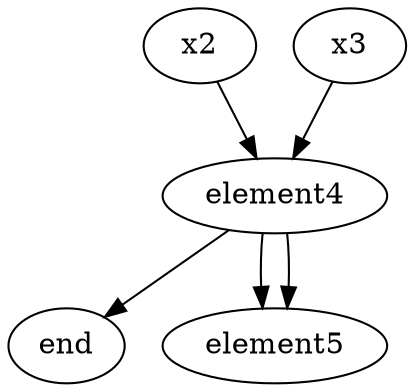 digraph G {

 "element4" -> "end";
 "element4" -> "element5";
 "element4" -> "element5";
 "x2" -> "element4";
 "x3" -> "element4";

}